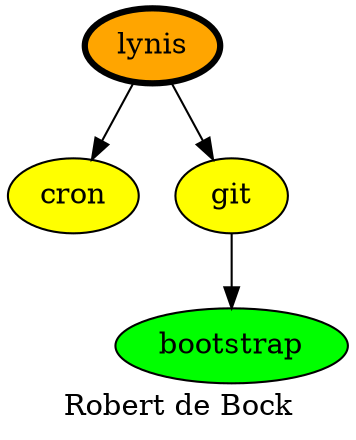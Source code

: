 digraph PhiloDilemma {
  label = "Robert de Bock" ;
  overlap=false
  {
    bootstrap [fillcolor=green style=filled]
    cron [fillcolor=yellow style=filled]
    git [fillcolor=yellow style=filled]
    lynis [fillcolor=orange style=filled penwidth=3]
  }
  git -> bootstrap
  lynis -> {cron git}
}
